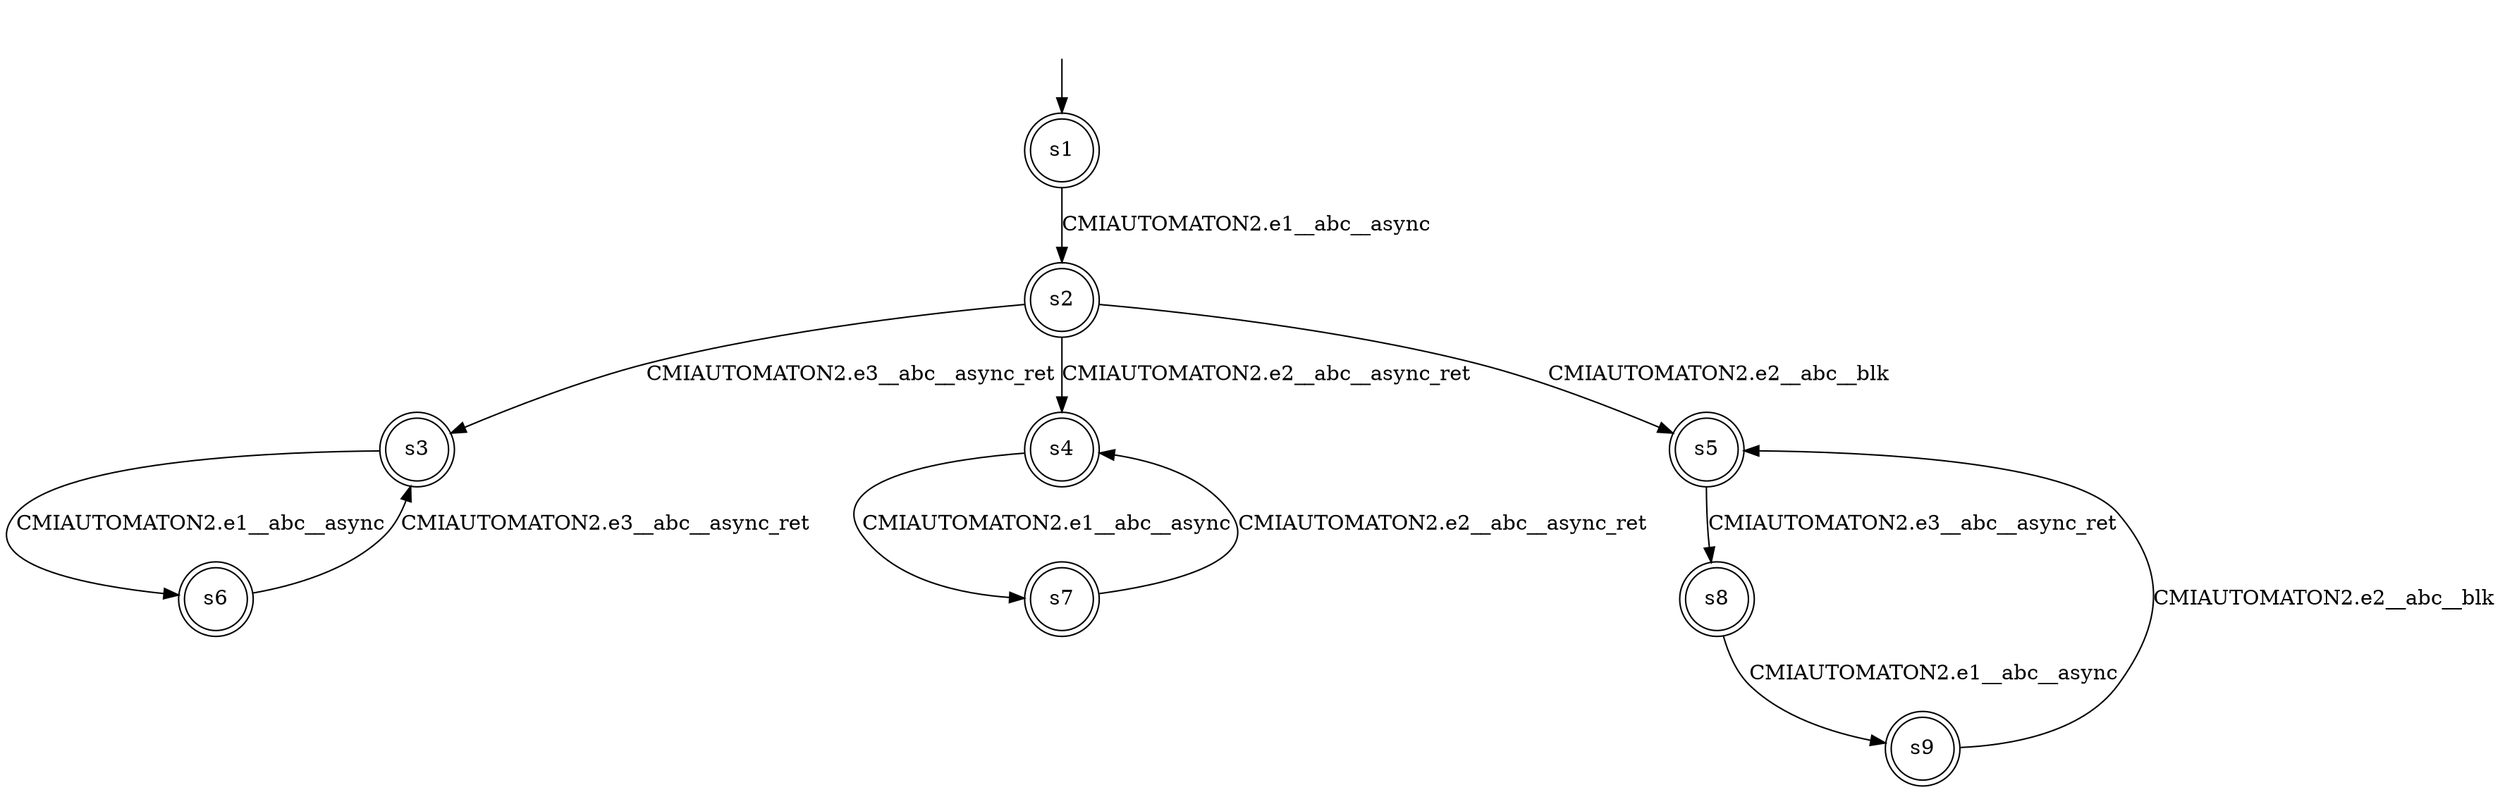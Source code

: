 digraph automaton {
	1 [label=<s1> shape="doublecircle"];
	2 [label=<s2> shape="doublecircle"];
	3 [label=<s3> shape="doublecircle"];
	4 [label=<s4> shape="doublecircle"];
	5 [label=<s5> shape="doublecircle"];
	6 [label=<s6> shape="doublecircle"];
	7 [label=<s7> shape="doublecircle"];
	8 [label=<s8> shape="doublecircle"];
	9 [label=<s9> shape="doublecircle"];
	__init1 [label=<> shape="none"];
	__init1 -> 1;
	1 -> 2 [label=<CMIAUTOMATON2.e1__abc__async> id="1-0-2"];
	2 -> 3 [label=<CMIAUTOMATON2.e3__abc__async_ret> id="2-0-3"];
	2 -> 4 [label=<CMIAUTOMATON2.e2__abc__async_ret> id="2-1-4"];
	2 -> 5 [label=<CMIAUTOMATON2.e2__abc__blk> id="2-2-5"];
	3 -> 6 [label=<CMIAUTOMATON2.e1__abc__async> id="3-0-6"];
	4 -> 7 [label=<CMIAUTOMATON2.e1__abc__async> id="4-0-7"];
	5 -> 8 [label=<CMIAUTOMATON2.e3__abc__async_ret> id="5-0-8"];
	6 -> 3 [label=<CMIAUTOMATON2.e3__abc__async_ret> id="6-0-3"];
	7 -> 4 [label=<CMIAUTOMATON2.e2__abc__async_ret> id="7-0-4"];
	8 -> 9 [label=<CMIAUTOMATON2.e1__abc__async> id="8-0-9"];
	9 -> 5 [label=<CMIAUTOMATON2.e2__abc__blk> id="9-0-5"];
}
